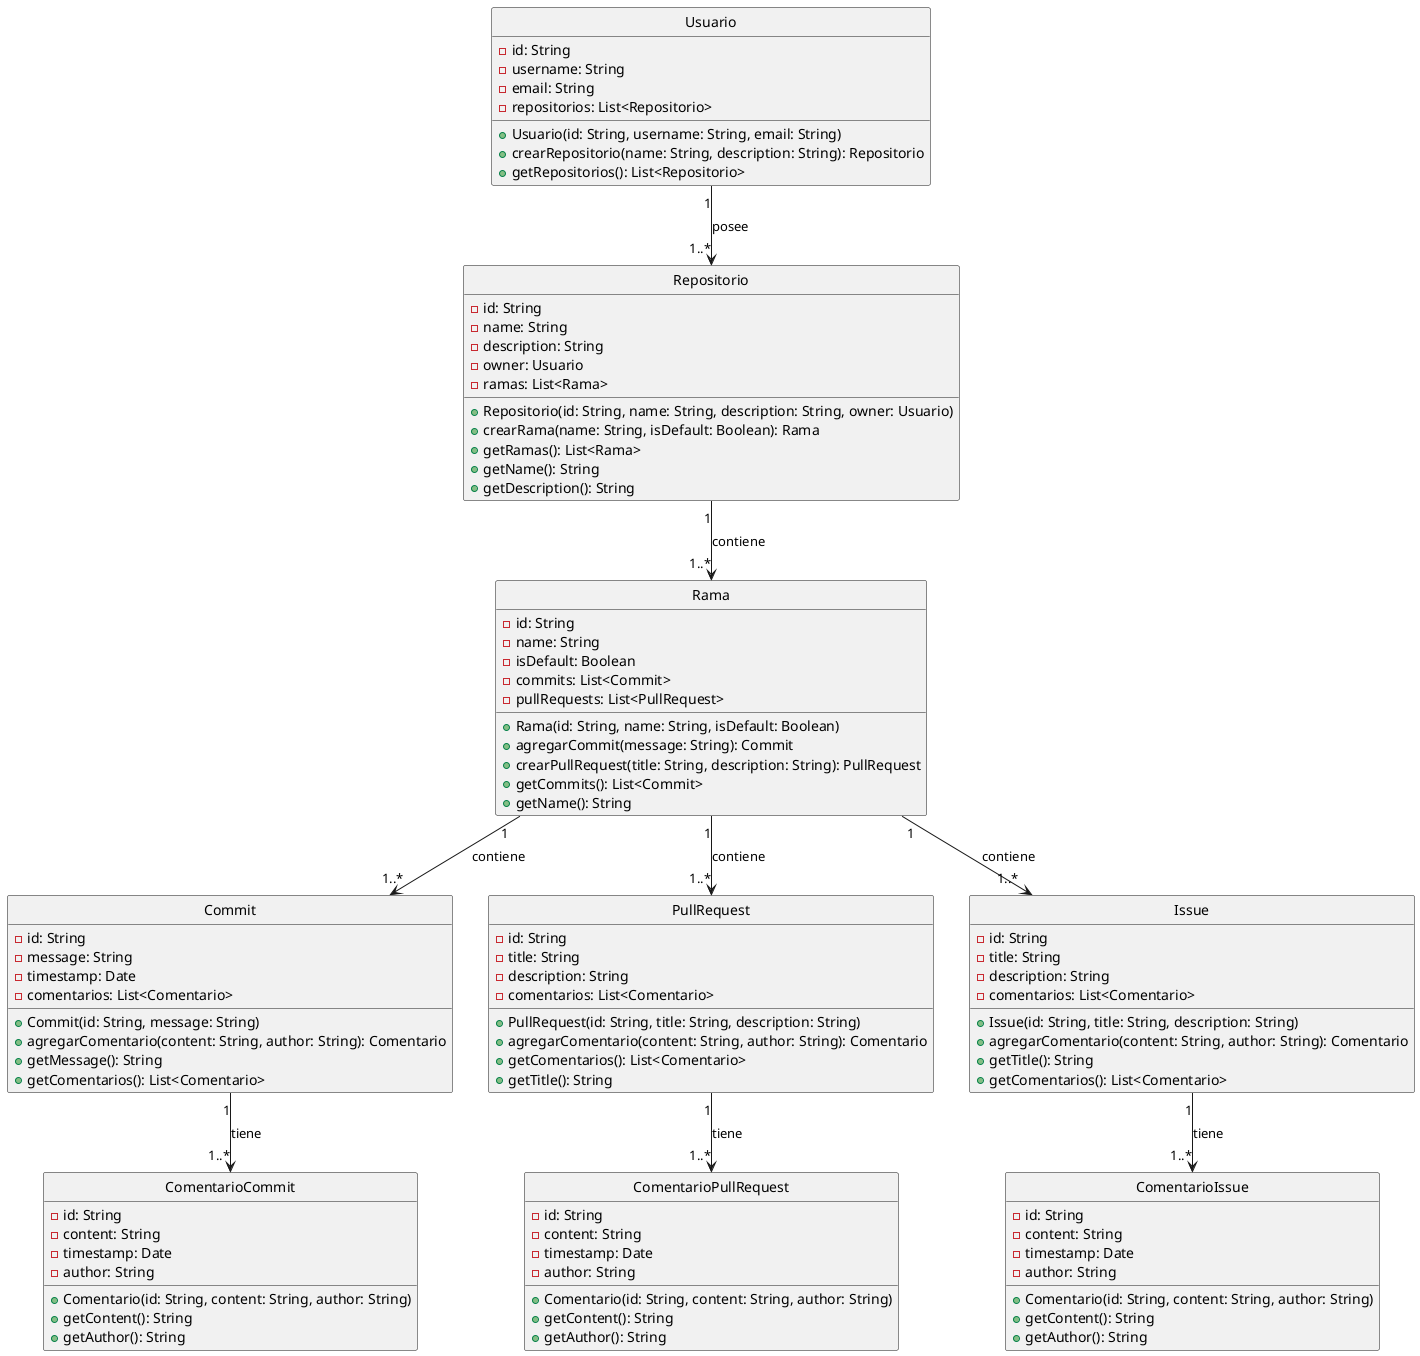 @startuml SistemaDeVersiones
hide circle

class Usuario {
    - id: String
    - username: String
    - email: String
    - repositorios: List<Repositorio>
    + Usuario(id: String, username: String, email: String)
    + crearRepositorio(name: String, description: String): Repositorio
    + getRepositorios(): List<Repositorio>
}

class Repositorio {
    - id: String
    - name: String
    - description: String
    - owner: Usuario
    - ramas: List<Rama>
    + Repositorio(id: String, name: String, description: String, owner: Usuario)
    + crearRama(name: String, isDefault: Boolean): Rama
    + getRamas(): List<Rama>
    + getName(): String
    + getDescription(): String
}

class Rama {
    - id: String
    - name: String
    - isDefault: Boolean
    - commits: List<Commit>
    - pullRequests: List<PullRequest>
    + Rama(id: String, name: String, isDefault: Boolean)
    + agregarCommit(message: String): Commit
    + crearPullRequest(title: String, description: String): PullRequest
    + getCommits(): List<Commit>
    + getName(): String
}

class Commit {
    - id: String
    - message: String
    - timestamp: Date
    - comentarios: List<Comentario>
    + Commit(id: String, message: String)
    + agregarComentario(content: String, author: String): Comentario
    + getMessage(): String
    + getComentarios(): List<Comentario>
}

class PullRequest {
    - id: String
    - title: String
    - description: String
    - comentarios: List<Comentario>
    + PullRequest(id: String, title: String, description: String)
    + agregarComentario(content: String, author: String): Comentario
    + getComentarios(): List<Comentario>
    + getTitle(): String
}

class Issue {
    - id: String
    - title: String
    - description: String
    - comentarios: List<Comentario>
    + Issue(id: String, title: String, description: String)
    + agregarComentario(content: String, author: String): Comentario
    + getTitle(): String
    + getComentarios(): List<Comentario>
}

class ComentarioCommit {
    - id: String
    - content: String
    - timestamp: Date
    - author: String
    + Comentario(id: String, content: String, author: String)
    + getContent(): String
    + getAuthor(): String
}

class ComentarioIssue {
    - id: String
    - content: String
    - timestamp: Date
    - author: String
    + Comentario(id: String, content: String, author: String)
    + getContent(): String
    + getAuthor(): String
}

class ComentarioPullRequest {
    - id: String
    - content: String
    - timestamp: Date
    - author: String
    + Comentario(id: String, content: String, author: String)
    + getContent(): String
    + getAuthor(): String
}

Usuario "1" --> "1..*" Repositorio : posee
Repositorio "1" --> "1..*" Rama : contiene
Rama "1" --> "1..*" Commit : contiene
Rama "1" --> "1..*" PullRequest : contiene
Rama "1" --> "1..*" Issue : contiene
Commit "1" --> "1..*" ComentarioCommit : tiene
PullRequest "1" --> "1..*" ComentarioPullRequest : tiene
Issue "1" --> "1..*" ComentarioIssue : tiene

@enduml